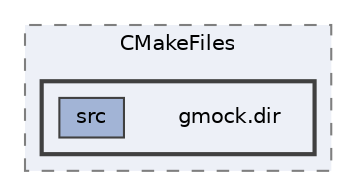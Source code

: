 digraph "googletest/build/googlemock/CMakeFiles/gmock.dir"
{
 // LATEX_PDF_SIZE
  bgcolor="transparent";
  edge [fontname=Helvetica,fontsize=10,labelfontname=Helvetica,labelfontsize=10];
  node [fontname=Helvetica,fontsize=10,shape=box,height=0.2,width=0.4];
  compound=true
  subgraph clusterdir_7f309d56ee62e4ac462c393b87feee5a {
    graph [ bgcolor="#edf0f7", pencolor="grey50", label="CMakeFiles", fontname=Helvetica,fontsize=10 style="filled,dashed", URL="dir_7f309d56ee62e4ac462c393b87feee5a.html",tooltip=""]
  subgraph clusterdir_92238641ecf376a6eda04af17c834418 {
    graph [ bgcolor="#edf0f7", pencolor="grey25", label="", fontname=Helvetica,fontsize=10 style="filled,bold", URL="dir_92238641ecf376a6eda04af17c834418.html",tooltip=""]
    dir_92238641ecf376a6eda04af17c834418 [shape=plaintext, label="gmock.dir"];
  dir_d157cdc351491e3618f6a577cdb9e6d9 [label="src", fillcolor="#a2b4d6", color="grey25", style="filled", URL="dir_d157cdc351491e3618f6a577cdb9e6d9.html",tooltip=""];
  }
  }
}
